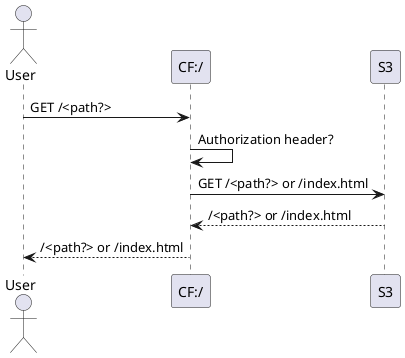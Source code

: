 @startuml
actor User
participant "CF:/" as SLASH
User -> SLASH : GET /<path?>
SLASH -> SLASH : Authorization header?
SLASH -> S3 : GET /<path?> or /index.html
S3 --> SLASH : /<path?> or /index.html
SLASH --> User : /<path?> or /index.html
@enduml
